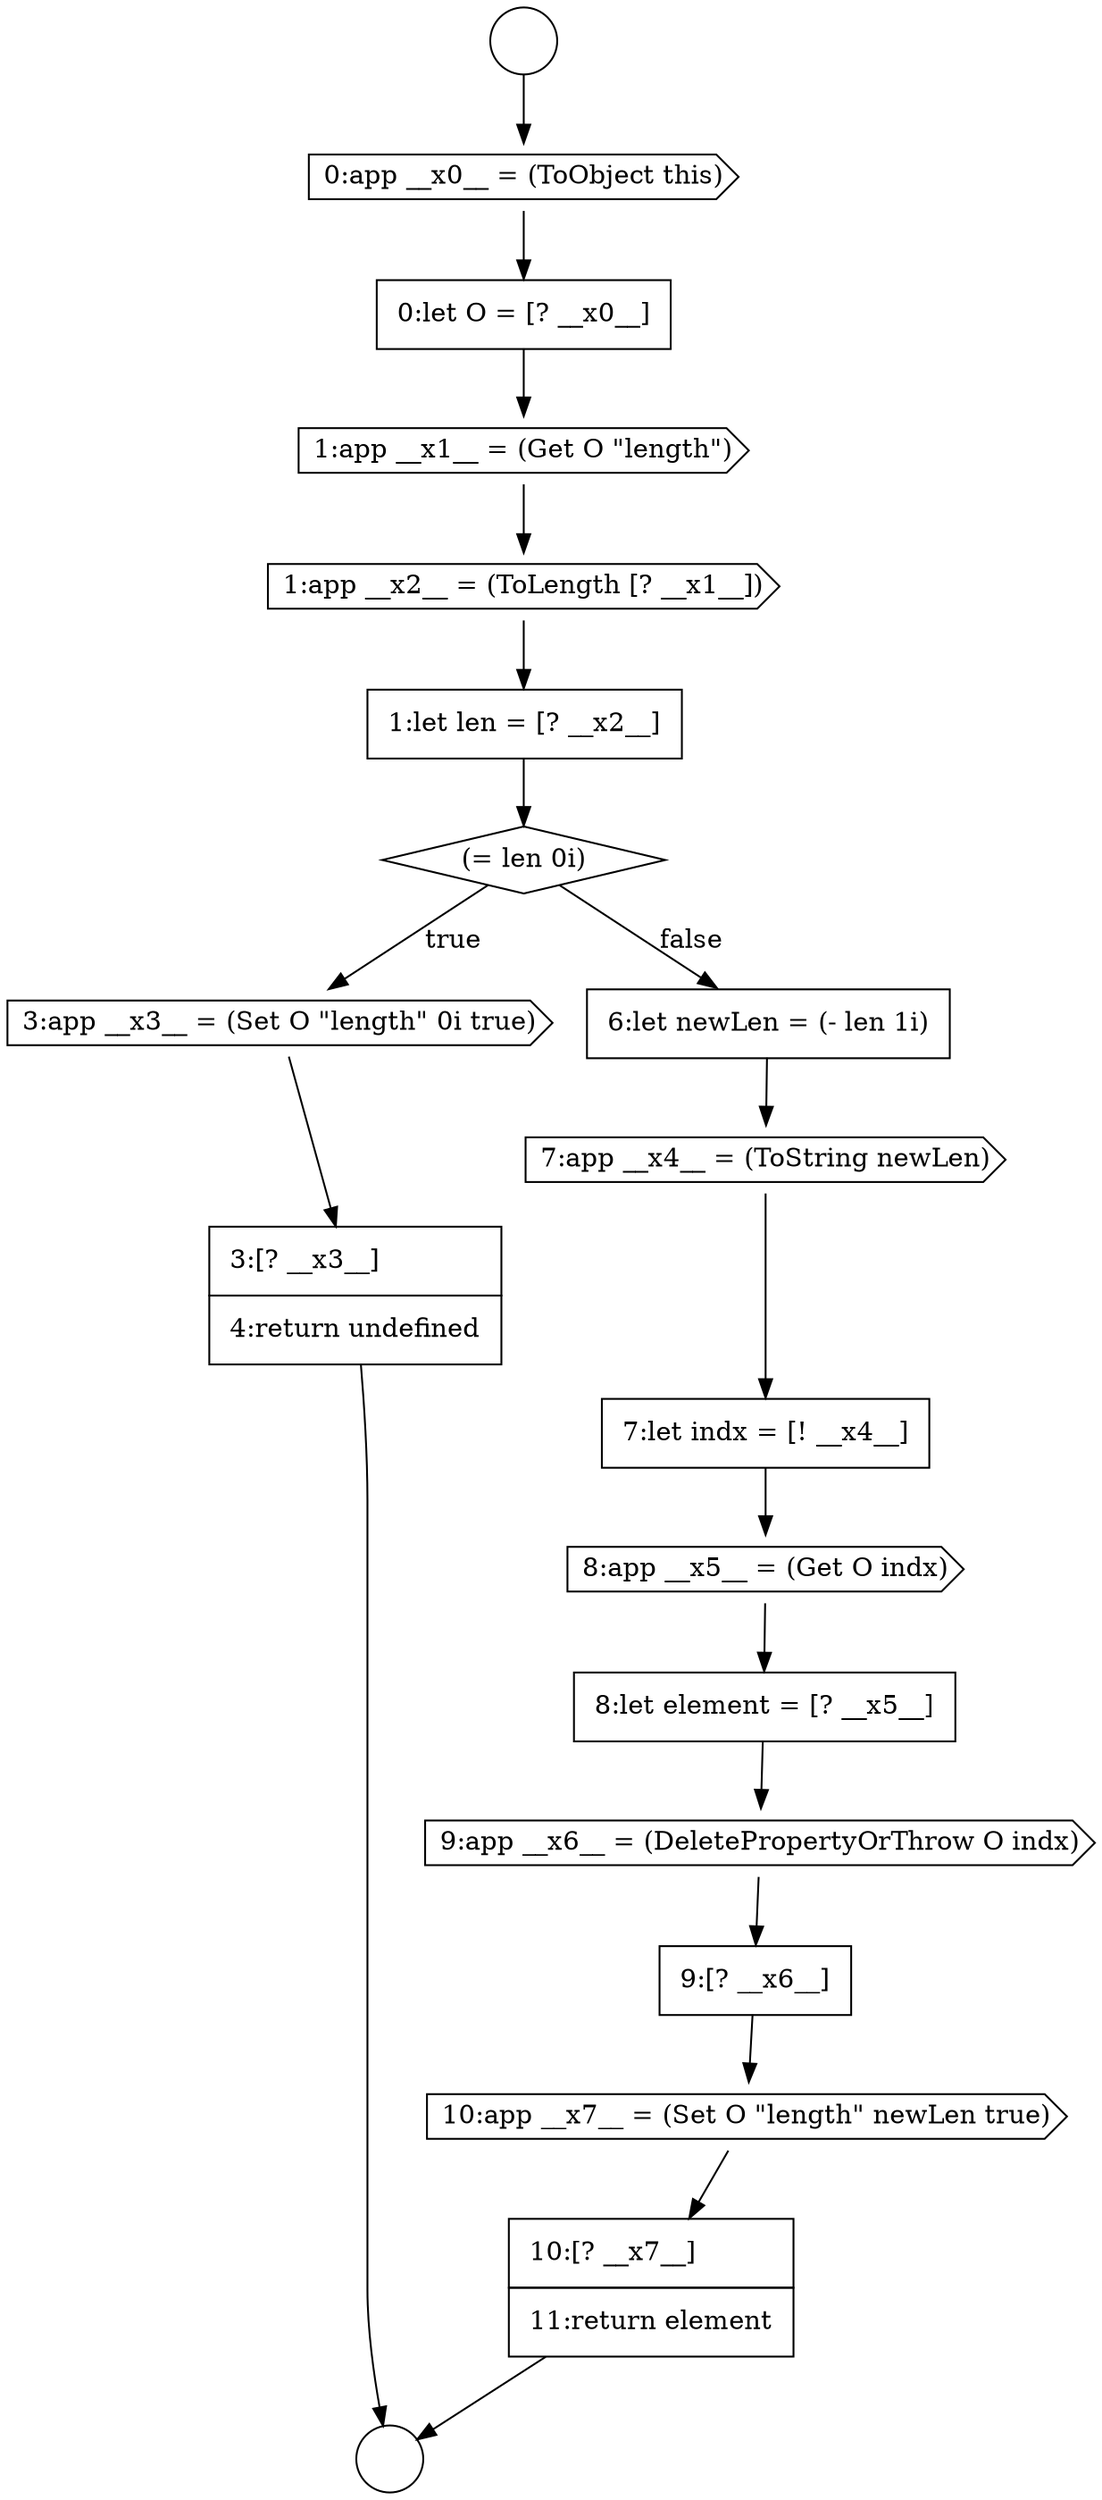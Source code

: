 digraph {
  node13783 [shape=diamond, label=<<font color="black">(= len 0i)</font>> color="black" fillcolor="white" style=filled]
  node13779 [shape=none, margin=0, label=<<font color="black">
    <table border="0" cellborder="1" cellspacing="0" cellpadding="10">
      <tr><td align="left">0:let O = [? __x0__]</td></tr>
    </table>
  </font>> color="black" fillcolor="white" style=filled]
  node13776 [shape=circle label=" " color="black" fillcolor="white" style=filled]
  node13794 [shape=none, margin=0, label=<<font color="black">
    <table border="0" cellborder="1" cellspacing="0" cellpadding="10">
      <tr><td align="left">10:[? __x7__]</td></tr>
      <tr><td align="left">11:return element</td></tr>
    </table>
  </font>> color="black" fillcolor="white" style=filled]
  node13777 [shape=circle label=" " color="black" fillcolor="white" style=filled]
  node13781 [shape=cds, label=<<font color="black">1:app __x2__ = (ToLength [? __x1__])</font>> color="black" fillcolor="white" style=filled]
  node13791 [shape=cds, label=<<font color="black">9:app __x6__ = (DeletePropertyOrThrow O indx)</font>> color="black" fillcolor="white" style=filled]
  node13784 [shape=cds, label=<<font color="black">3:app __x3__ = (Set O &quot;length&quot; 0i true)</font>> color="black" fillcolor="white" style=filled]
  node13787 [shape=cds, label=<<font color="black">7:app __x4__ = (ToString newLen)</font>> color="black" fillcolor="white" style=filled]
  node13788 [shape=none, margin=0, label=<<font color="black">
    <table border="0" cellborder="1" cellspacing="0" cellpadding="10">
      <tr><td align="left">7:let indx = [! __x4__]</td></tr>
    </table>
  </font>> color="black" fillcolor="white" style=filled]
  node13786 [shape=none, margin=0, label=<<font color="black">
    <table border="0" cellborder="1" cellspacing="0" cellpadding="10">
      <tr><td align="left">6:let newLen = (- len 1i)</td></tr>
    </table>
  </font>> color="black" fillcolor="white" style=filled]
  node13778 [shape=cds, label=<<font color="black">0:app __x0__ = (ToObject this)</font>> color="black" fillcolor="white" style=filled]
  node13789 [shape=cds, label=<<font color="black">8:app __x5__ = (Get O indx)</font>> color="black" fillcolor="white" style=filled]
  node13782 [shape=none, margin=0, label=<<font color="black">
    <table border="0" cellborder="1" cellspacing="0" cellpadding="10">
      <tr><td align="left">1:let len = [? __x2__]</td></tr>
    </table>
  </font>> color="black" fillcolor="white" style=filled]
  node13790 [shape=none, margin=0, label=<<font color="black">
    <table border="0" cellborder="1" cellspacing="0" cellpadding="10">
      <tr><td align="left">8:let element = [? __x5__]</td></tr>
    </table>
  </font>> color="black" fillcolor="white" style=filled]
  node13780 [shape=cds, label=<<font color="black">1:app __x1__ = (Get O &quot;length&quot;)</font>> color="black" fillcolor="white" style=filled]
  node13793 [shape=cds, label=<<font color="black">10:app __x7__ = (Set O &quot;length&quot; newLen true)</font>> color="black" fillcolor="white" style=filled]
  node13792 [shape=none, margin=0, label=<<font color="black">
    <table border="0" cellborder="1" cellspacing="0" cellpadding="10">
      <tr><td align="left">9:[? __x6__]</td></tr>
    </table>
  </font>> color="black" fillcolor="white" style=filled]
  node13785 [shape=none, margin=0, label=<<font color="black">
    <table border="0" cellborder="1" cellspacing="0" cellpadding="10">
      <tr><td align="left">3:[? __x3__]</td></tr>
      <tr><td align="left">4:return undefined</td></tr>
    </table>
  </font>> color="black" fillcolor="white" style=filled]
  node13786 -> node13787 [ color="black"]
  node13789 -> node13790 [ color="black"]
  node13778 -> node13779 [ color="black"]
  node13793 -> node13794 [ color="black"]
  node13791 -> node13792 [ color="black"]
  node13781 -> node13782 [ color="black"]
  node13784 -> node13785 [ color="black"]
  node13792 -> node13793 [ color="black"]
  node13780 -> node13781 [ color="black"]
  node13788 -> node13789 [ color="black"]
  node13794 -> node13777 [ color="black"]
  node13787 -> node13788 [ color="black"]
  node13783 -> node13784 [label=<<font color="black">true</font>> color="black"]
  node13783 -> node13786 [label=<<font color="black">false</font>> color="black"]
  node13790 -> node13791 [ color="black"]
  node13782 -> node13783 [ color="black"]
  node13779 -> node13780 [ color="black"]
  node13785 -> node13777 [ color="black"]
  node13776 -> node13778 [ color="black"]
}
